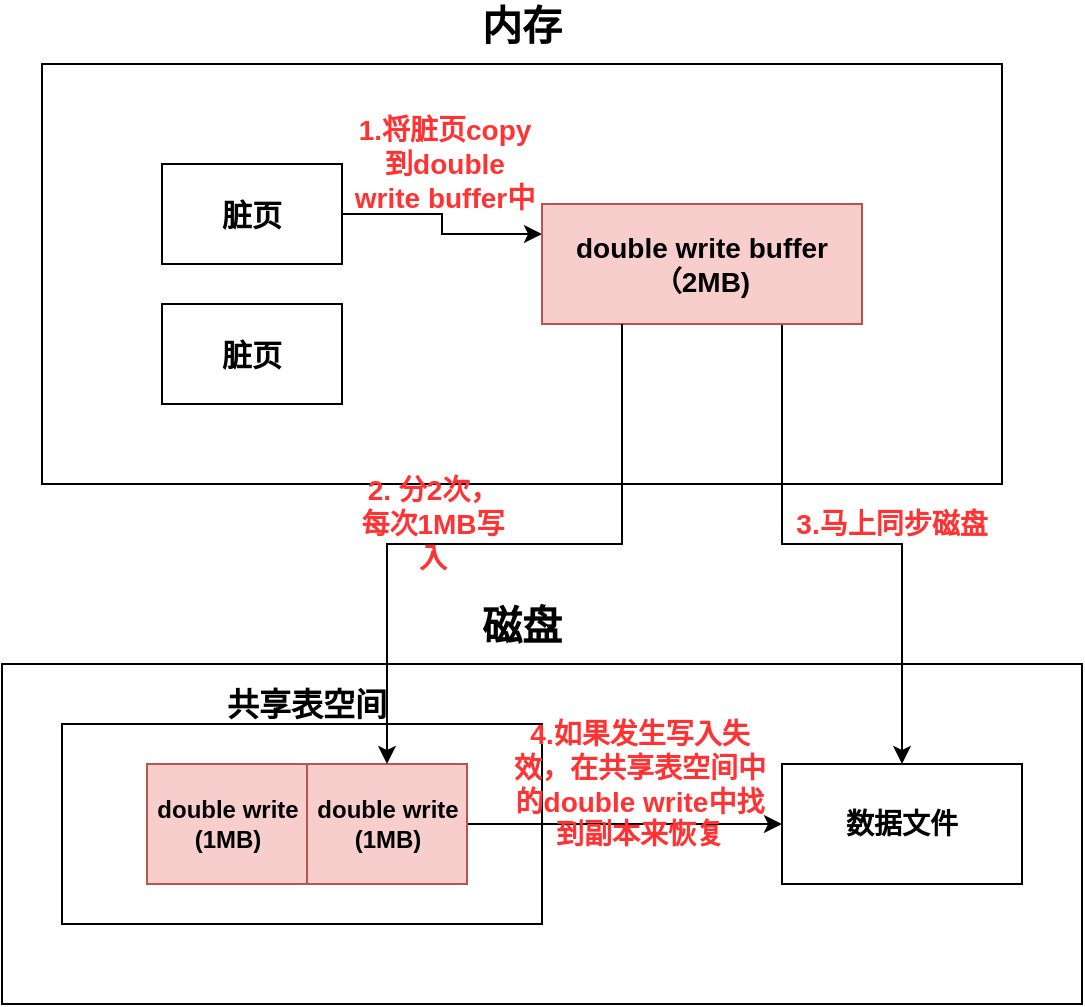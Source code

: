 <mxfile version="15.2.7" type="device"><diagram id="F8FG8RQIv5N6rXbWNYmc" name="第 1 页"><mxGraphModel dx="1024" dy="592" grid="1" gridSize="10" guides="1" tooltips="1" connect="1" arrows="1" fold="1" page="1" pageScale="1" pageWidth="827" pageHeight="1169" math="0" shadow="0"><root><mxCell id="0"/><mxCell id="1" parent="0"/><mxCell id="L8DVH-aUbhRtRurHwhxR-1" value="" style="rounded=0;whiteSpace=wrap;html=1;" parent="1" vertex="1"><mxGeometry x="180" y="90" width="480" height="210" as="geometry"/></mxCell><mxCell id="L8DVH-aUbhRtRurHwhxR-2" value="&lt;b&gt;&lt;font style=&quot;font-size: 20px&quot;&gt;内存&lt;/font&gt;&lt;/b&gt;" style="text;html=1;strokeColor=none;fillColor=none;align=center;verticalAlign=middle;whiteSpace=wrap;rounded=0;" parent="1" vertex="1"><mxGeometry x="365" y="60" width="110" height="20" as="geometry"/></mxCell><mxCell id="L8DVH-aUbhRtRurHwhxR-3" value="" style="rounded=0;whiteSpace=wrap;html=1;" parent="1" vertex="1"><mxGeometry x="160" y="390" width="540" height="170" as="geometry"/></mxCell><mxCell id="L8DVH-aUbhRtRurHwhxR-4" value="&lt;b&gt;&lt;font style=&quot;font-size: 20px&quot;&gt;磁盘&lt;/font&gt;&lt;/b&gt;" style="text;html=1;strokeColor=none;fillColor=none;align=center;verticalAlign=middle;whiteSpace=wrap;rounded=0;" parent="1" vertex="1"><mxGeometry x="365" y="360" width="110" height="20" as="geometry"/></mxCell><mxCell id="L8DVH-aUbhRtRurHwhxR-13" style="edgeStyle=orthogonalEdgeStyle;rounded=0;orthogonalLoop=1;jettySize=auto;html=1;exitX=1;exitY=0.5;exitDx=0;exitDy=0;entryX=0;entryY=0.25;entryDx=0;entryDy=0;" parent="1" source="L8DVH-aUbhRtRurHwhxR-5" target="L8DVH-aUbhRtRurHwhxR-7" edge="1"><mxGeometry relative="1" as="geometry"/></mxCell><mxCell id="L8DVH-aUbhRtRurHwhxR-5" value="&lt;b&gt;&lt;font style=&quot;font-size: 15px&quot;&gt;脏页&lt;/font&gt;&lt;/b&gt;" style="rounded=0;whiteSpace=wrap;html=1;" parent="1" vertex="1"><mxGeometry x="240" y="140" width="90" height="50" as="geometry"/></mxCell><mxCell id="L8DVH-aUbhRtRurHwhxR-6" value="&lt;b&gt;&lt;font style=&quot;font-size: 15px&quot;&gt;脏页&lt;/font&gt;&lt;/b&gt;" style="rounded=0;whiteSpace=wrap;html=1;" parent="1" vertex="1"><mxGeometry x="240" y="210" width="90" height="50" as="geometry"/></mxCell><mxCell id="L8DVH-aUbhRtRurHwhxR-18" style="edgeStyle=orthogonalEdgeStyle;rounded=0;orthogonalLoop=1;jettySize=auto;html=1;exitX=0.75;exitY=1;exitDx=0;exitDy=0;" parent="1" source="L8DVH-aUbhRtRurHwhxR-7" target="L8DVH-aUbhRtRurHwhxR-12" edge="1"><mxGeometry relative="1" as="geometry"/></mxCell><mxCell id="L8DVH-aUbhRtRurHwhxR-7" value="&lt;b&gt;&lt;font style=&quot;font-size: 14px&quot;&gt;double write buffer&lt;br&gt;（2MB)&lt;br&gt;&lt;/font&gt;&lt;/b&gt;" style="rounded=0;whiteSpace=wrap;html=1;fillColor=#f8cecc;strokeColor=#b85450;" parent="1" vertex="1"><mxGeometry x="430" y="160" width="160" height="60" as="geometry"/></mxCell><mxCell id="L8DVH-aUbhRtRurHwhxR-8" value="" style="rounded=0;whiteSpace=wrap;html=1;" parent="1" vertex="1"><mxGeometry x="190" y="420" width="240" height="100" as="geometry"/></mxCell><mxCell id="L8DVH-aUbhRtRurHwhxR-9" value="&lt;b&gt;&lt;font style=&quot;font-size: 16px&quot;&gt;共享表空间&lt;/font&gt;&lt;/b&gt;" style="text;html=1;strokeColor=none;fillColor=none;align=center;verticalAlign=middle;whiteSpace=wrap;rounded=0;" parent="1" vertex="1"><mxGeometry x="240" y="400" width="145" height="20" as="geometry"/></mxCell><mxCell id="L8DVH-aUbhRtRurHwhxR-10" value="&lt;b&gt;double write&lt;br&gt;(1MB)&lt;/b&gt;" style="rounded=0;whiteSpace=wrap;html=1;fillColor=#f8cecc;strokeColor=#b85450;" parent="1" vertex="1"><mxGeometry x="232.5" y="440" width="80" height="60" as="geometry"/></mxCell><mxCell id="L8DVH-aUbhRtRurHwhxR-20" style="edgeStyle=orthogonalEdgeStyle;rounded=0;orthogonalLoop=1;jettySize=auto;html=1;exitX=1;exitY=0.5;exitDx=0;exitDy=0;" parent="1" source="L8DVH-aUbhRtRurHwhxR-11" target="L8DVH-aUbhRtRurHwhxR-12" edge="1"><mxGeometry relative="1" as="geometry"/></mxCell><mxCell id="L8DVH-aUbhRtRurHwhxR-11" value="&lt;b&gt;double write&lt;br&gt;(1MB)&lt;/b&gt;" style="rounded=0;whiteSpace=wrap;html=1;fillColor=#f8cecc;strokeColor=#b85450;" parent="1" vertex="1"><mxGeometry x="312.5" y="440" width="80" height="60" as="geometry"/></mxCell><mxCell id="L8DVH-aUbhRtRurHwhxR-12" value="&lt;b&gt;&lt;font style=&quot;font-size: 14px&quot;&gt;数据文件&lt;/font&gt;&lt;/b&gt;" style="rounded=0;whiteSpace=wrap;html=1;" parent="1" vertex="1"><mxGeometry x="550" y="440" width="120" height="60" as="geometry"/></mxCell><mxCell id="L8DVH-aUbhRtRurHwhxR-14" value="&lt;b&gt;&lt;font color=&quot;#ff3333&quot; style=&quot;font-size: 14px&quot;&gt;1.将脏页copy到double write buffer中&lt;/font&gt;&lt;/b&gt;" style="text;html=1;strokeColor=none;fillColor=none;align=center;verticalAlign=middle;whiteSpace=wrap;rounded=0;" parent="1" vertex="1"><mxGeometry x="333" y="130" width="97" height="20" as="geometry"/></mxCell><mxCell id="L8DVH-aUbhRtRurHwhxR-16" style="edgeStyle=orthogonalEdgeStyle;rounded=0;orthogonalLoop=1;jettySize=auto;html=1;exitX=0.25;exitY=1;exitDx=0;exitDy=0;entryX=0.5;entryY=0;entryDx=0;entryDy=0;" parent="1" source="L8DVH-aUbhRtRurHwhxR-7" target="L8DVH-aUbhRtRurHwhxR-11" edge="1"><mxGeometry relative="1" as="geometry"/></mxCell><mxCell id="L8DVH-aUbhRtRurHwhxR-17" value="&lt;b&gt;&lt;font color=&quot;#ff3333&quot; style=&quot;font-size: 14px&quot;&gt;2. 分2次，每次1MB写入&lt;/font&gt;&lt;/b&gt;" style="text;html=1;strokeColor=none;fillColor=none;align=center;verticalAlign=middle;whiteSpace=wrap;rounded=0;" parent="1" vertex="1"><mxGeometry x="337" y="310" width="77" height="20" as="geometry"/></mxCell><mxCell id="L8DVH-aUbhRtRurHwhxR-19" value="&lt;b&gt;&lt;font style=&quot;font-size: 14px&quot; color=&quot;#ff3333&quot;&gt;3.马上同步磁盘&lt;/font&gt;&lt;/b&gt;" style="text;html=1;strokeColor=none;fillColor=none;align=center;verticalAlign=middle;whiteSpace=wrap;rounded=0;" parent="1" vertex="1"><mxGeometry x="550" y="310" width="110" height="20" as="geometry"/></mxCell><mxCell id="L8DVH-aUbhRtRurHwhxR-21" value="&lt;b&gt;&lt;font style=&quot;font-size: 14px&quot; color=&quot;#ff3333&quot;&gt;4.如果发生写入失效，在共享表空间中的double write中找到副本来恢复&lt;/font&gt;&lt;/b&gt;" style="text;html=1;strokeColor=none;fillColor=none;align=center;verticalAlign=middle;whiteSpace=wrap;rounded=0;" parent="1" vertex="1"><mxGeometry x="414" y="440" width="130" height="20" as="geometry"/></mxCell></root></mxGraphModel></diagram></mxfile>